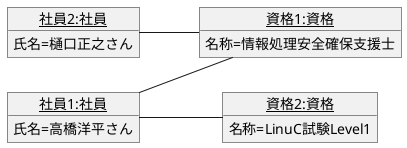 @startuml
left to right direction
object "<u>社員1:社員</u>" as t{
    氏名=高橋洋平さん
}
object "<u>社員2:社員</u>" as h{
    氏名=樋口正之さん
}
object "<u>資格1:資格</u>" as z{
    名称=情報処理安全確保支援士
}
object "<u>資格2:資格</u>" as l{
    名称=LinuC試験Level1
}
t -- z
h -- z
t -- l
@enduml